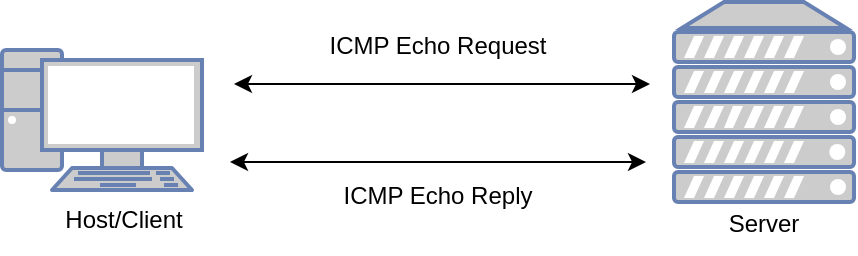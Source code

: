 <mxfile version="24.8.4">
  <diagram name="Page-1" id="OuSy_g38rZJyQtqMkuJW">
    <mxGraphModel dx="1391" dy="543" grid="0" gridSize="10" guides="1" tooltips="1" connect="1" arrows="1" fold="1" page="1" pageScale="1" pageWidth="850" pageHeight="1100" math="0" shadow="0">
      <root>
        <mxCell id="0" />
        <mxCell id="1" parent="0" />
        <mxCell id="haPhFj_78UaTAYVCH23A-1" value="" style="fontColor=#0066CC;verticalAlign=top;verticalLabelPosition=bottom;labelPosition=center;align=center;html=1;outlineConnect=0;fillColor=#CCCCCC;strokeColor=#6881B3;gradientColor=none;gradientDirection=north;strokeWidth=2;shape=mxgraph.networks.pc;" vertex="1" parent="1">
          <mxGeometry x="190" y="320" width="100" height="70" as="geometry" />
        </mxCell>
        <mxCell id="haPhFj_78UaTAYVCH23A-3" value="" style="fontColor=#0066CC;verticalAlign=top;verticalLabelPosition=bottom;labelPosition=center;align=center;html=1;outlineConnect=0;fillColor=#CCCCCC;strokeColor=#6881B3;gradientColor=none;gradientDirection=north;strokeWidth=2;shape=mxgraph.networks.server;" vertex="1" parent="1">
          <mxGeometry x="526" y="296" width="90" height="100" as="geometry" />
        </mxCell>
        <mxCell id="haPhFj_78UaTAYVCH23A-4" value="" style="endArrow=classic;startArrow=classic;html=1;rounded=0;" edge="1" parent="1">
          <mxGeometry width="50" height="50" relative="1" as="geometry">
            <mxPoint x="306" y="337" as="sourcePoint" />
            <mxPoint x="514" y="337" as="targetPoint" />
          </mxGeometry>
        </mxCell>
        <mxCell id="haPhFj_78UaTAYVCH23A-5" value="" style="endArrow=classic;startArrow=classic;html=1;rounded=0;" edge="1" parent="1">
          <mxGeometry width="50" height="50" relative="1" as="geometry">
            <mxPoint x="304" y="376" as="sourcePoint" />
            <mxPoint x="512" y="376" as="targetPoint" />
          </mxGeometry>
        </mxCell>
        <mxCell id="haPhFj_78UaTAYVCH23A-7" value="ICMP Echo Request" style="text;strokeColor=none;align=center;fillColor=none;html=1;verticalAlign=middle;whiteSpace=wrap;rounded=0;" vertex="1" parent="1">
          <mxGeometry x="340" y="303" width="136" height="30" as="geometry" />
        </mxCell>
        <mxCell id="haPhFj_78UaTAYVCH23A-8" value="ICMP Echo Reply" style="text;strokeColor=none;align=center;fillColor=none;html=1;verticalAlign=middle;whiteSpace=wrap;rounded=0;" vertex="1" parent="1">
          <mxGeometry x="340" y="378" width="136" height="30" as="geometry" />
        </mxCell>
        <mxCell id="haPhFj_78UaTAYVCH23A-9" value="Host/Client" style="text;strokeColor=none;align=center;fillColor=none;html=1;verticalAlign=middle;whiteSpace=wrap;rounded=0;" vertex="1" parent="1">
          <mxGeometry x="221" y="390" width="60" height="30" as="geometry" />
        </mxCell>
        <mxCell id="haPhFj_78UaTAYVCH23A-10" value="Server" style="text;strokeColor=none;align=center;fillColor=none;html=1;verticalAlign=middle;whiteSpace=wrap;rounded=0;" vertex="1" parent="1">
          <mxGeometry x="541" y="392" width="60" height="30" as="geometry" />
        </mxCell>
      </root>
    </mxGraphModel>
  </diagram>
</mxfile>
